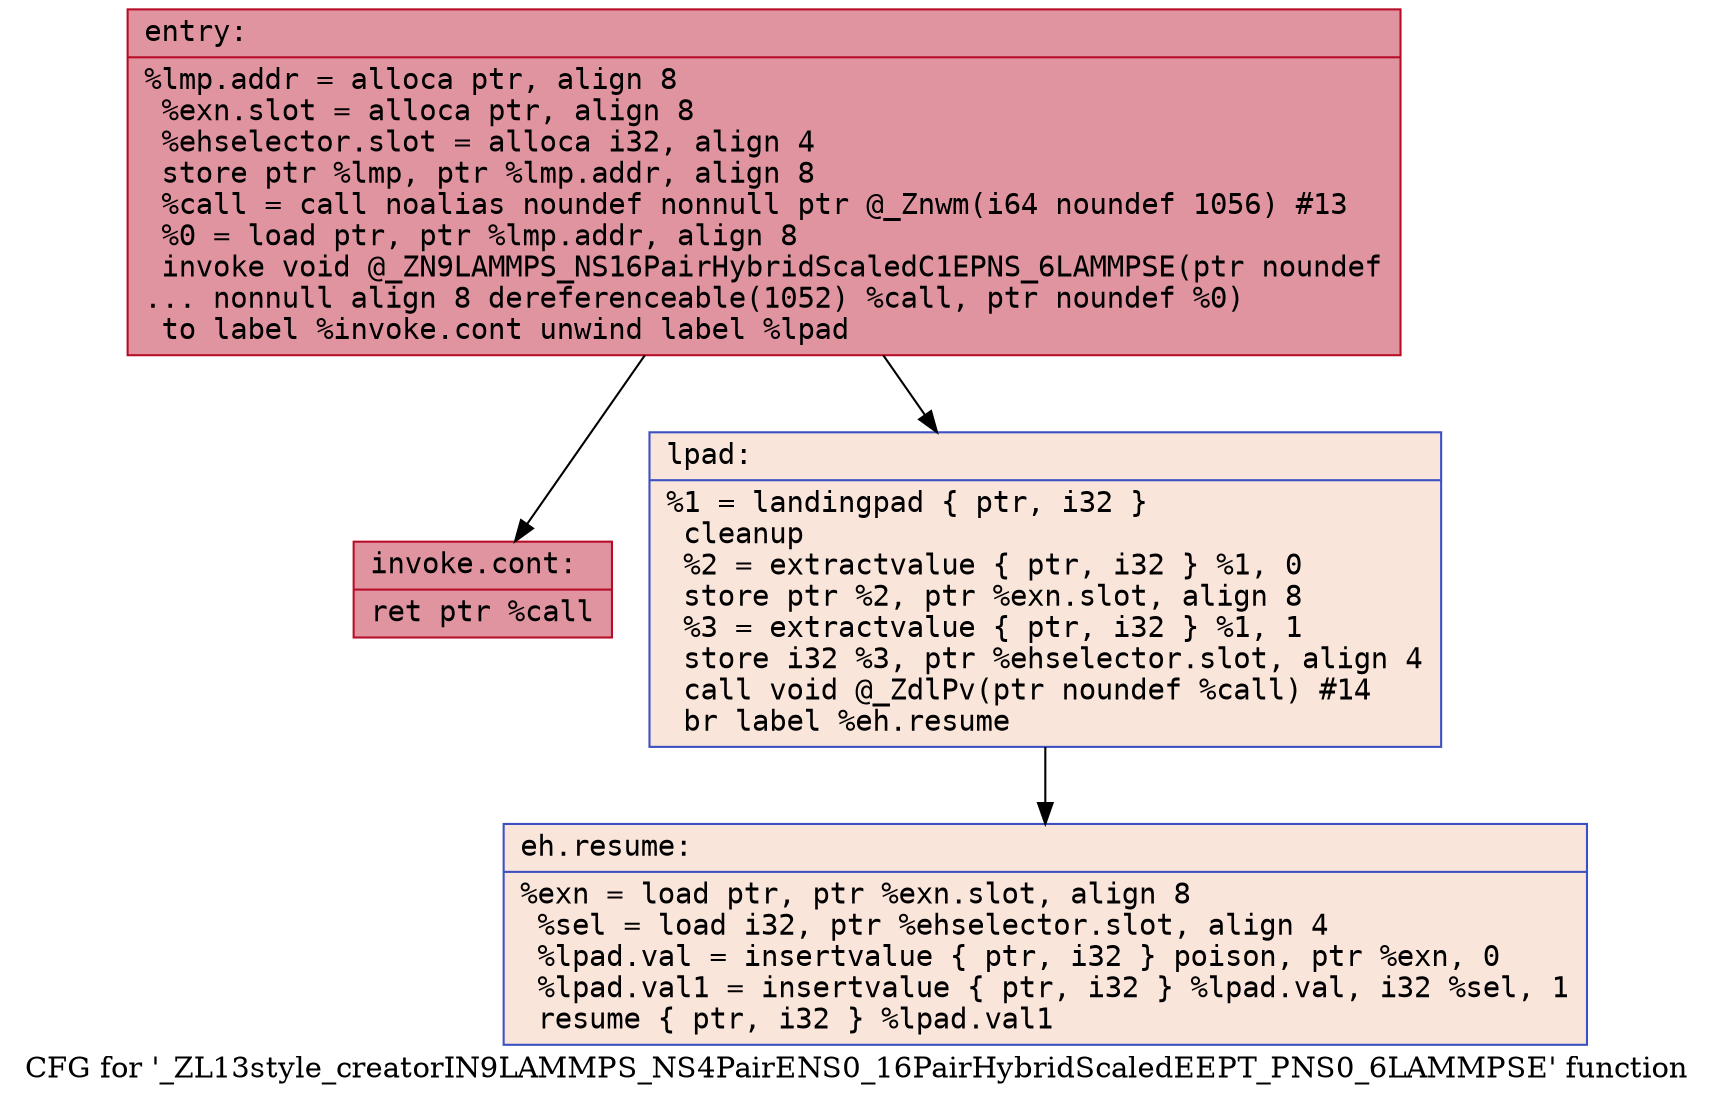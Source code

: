 digraph "CFG for '_ZL13style_creatorIN9LAMMPS_NS4PairENS0_16PairHybridScaledEEPT_PNS0_6LAMMPSE' function" {
	label="CFG for '_ZL13style_creatorIN9LAMMPS_NS4PairENS0_16PairHybridScaledEEPT_PNS0_6LAMMPSE' function";

	Node0x563a5dfb6370 [shape=record,color="#b70d28ff", style=filled, fillcolor="#b70d2870" fontname="Courier",label="{entry:\l|  %lmp.addr = alloca ptr, align 8\l  %exn.slot = alloca ptr, align 8\l  %ehselector.slot = alloca i32, align 4\l  store ptr %lmp, ptr %lmp.addr, align 8\l  %call = call noalias noundef nonnull ptr @_Znwm(i64 noundef 1056) #13\l  %0 = load ptr, ptr %lmp.addr, align 8\l  invoke void @_ZN9LAMMPS_NS16PairHybridScaledC1EPNS_6LAMMPSE(ptr noundef\l... nonnull align 8 dereferenceable(1052) %call, ptr noundef %0)\l          to label %invoke.cont unwind label %lpad\l}"];
	Node0x563a5dfb6370 -> Node0x563a5dfb67b0[tooltip="entry -> invoke.cont\nProbability 100.00%" ];
	Node0x563a5dfb6370 -> Node0x563a5dfb6830[tooltip="entry -> lpad\nProbability 0.00%" ];
	Node0x563a5dfb67b0 [shape=record,color="#b70d28ff", style=filled, fillcolor="#b70d2870" fontname="Courier",label="{invoke.cont:\l|  ret ptr %call\l}"];
	Node0x563a5dfb6830 [shape=record,color="#3d50c3ff", style=filled, fillcolor="#f4c5ad70" fontname="Courier",label="{lpad:\l|  %1 = landingpad \{ ptr, i32 \}\l          cleanup\l  %2 = extractvalue \{ ptr, i32 \} %1, 0\l  store ptr %2, ptr %exn.slot, align 8\l  %3 = extractvalue \{ ptr, i32 \} %1, 1\l  store i32 %3, ptr %ehselector.slot, align 4\l  call void @_ZdlPv(ptr noundef %call) #14\l  br label %eh.resume\l}"];
	Node0x563a5dfb6830 -> Node0x563a5dfb6f60[tooltip="lpad -> eh.resume\nProbability 100.00%" ];
	Node0x563a5dfb6f60 [shape=record,color="#3d50c3ff", style=filled, fillcolor="#f4c5ad70" fontname="Courier",label="{eh.resume:\l|  %exn = load ptr, ptr %exn.slot, align 8\l  %sel = load i32, ptr %ehselector.slot, align 4\l  %lpad.val = insertvalue \{ ptr, i32 \} poison, ptr %exn, 0\l  %lpad.val1 = insertvalue \{ ptr, i32 \} %lpad.val, i32 %sel, 1\l  resume \{ ptr, i32 \} %lpad.val1\l}"];
}
